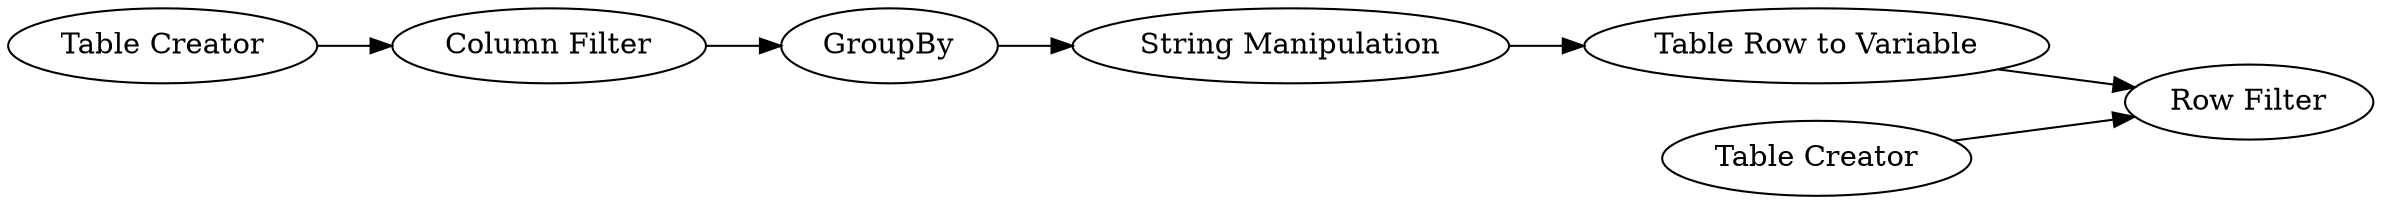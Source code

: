 digraph {
	"4863651157610514324_68" [label="Row Filter"]
	"4863651157610514324_65" [label=GroupBy]
	"4863651157610514324_66" [label="String Manipulation"]
	"4863651157610514324_67" [label="Table Row to Variable"]
	"4863651157610514324_52" [label="Column Filter"]
	"4863651157610514324_69" [label="Table Creator"]
	"4863651157610514324_70" [label="Table Creator"]
	"4863651157610514324_67" -> "4863651157610514324_68"
	"4863651157610514324_70" -> "4863651157610514324_52"
	"4863651157610514324_66" -> "4863651157610514324_67"
	"4863651157610514324_52" -> "4863651157610514324_65"
	"4863651157610514324_69" -> "4863651157610514324_68"
	"4863651157610514324_65" -> "4863651157610514324_66"
	rankdir=LR
}
